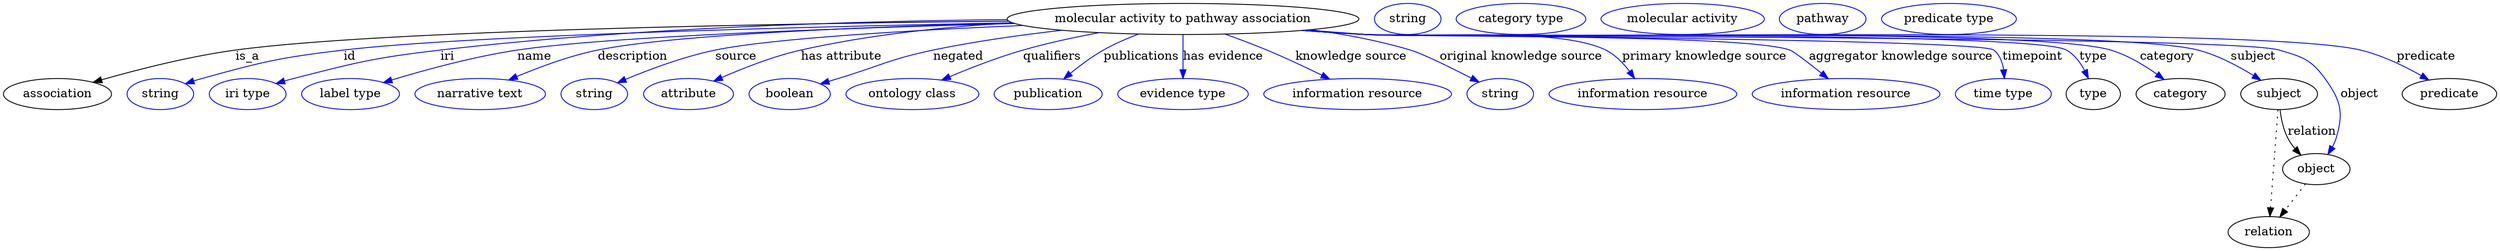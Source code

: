 digraph {
	graph [bb="0,0,2882,283"];
	node [label="\N"];
	"molecular activity to pathway association"	[height=0.5,
		label="molecular activity to pathway association",
		pos="1362.4,265",
		width=5.6509];
	association	[height=0.5,
		pos="62.394,178",
		width=1.7332];
	"molecular activity to pathway association" -> association	[label=is_a,
		lp="282.39,221.5",
		pos="e,103.35,191.59 1160.6,262.51 892.93,259.68 434.8,251.61 268.39,229 214.66,221.7 154.54,206.24 113.18,194.43"];
	id	[color=blue,
		height=0.5,
		label=string,
		pos="181.39,178",
		width=1.0652];
	"molecular activity to pathway association" -> id	[color=blue,
		label=id,
		lp="400.39,221.5",
		pos="e,210.37,190.01 1164.8,260.65 925.73,255.94 537.27,245.96 393.39,229 319.56,220.3 301.06,215.79 229.39,196 226.28,195.14 223.08,\
194.18 219.89,193.17",
		style=solid];
	iri	[color=blue,
		height=0.5,
		label="iri type",
		pos="282.39,178",
		width=1.2277];
	"molecular activity to pathway association" -> iri	[color=blue,
		label=iri,
		lp="512.39,221.5",
		pos="e,315.3,190.21 1158.9,264.39 984.6,262.65 727.23,255.15 504.39,229 428.39,220.08 409.51,215.05 335.39,196 332.02,195.13 328.54,194.17 \
325.05,193.16",
		style=solid];
	name	[color=blue,
		height=0.5,
		label="label type",
		pos="401.39,178",
		width=1.5707];
	"molecular activity to pathway association" -> name	[color=blue,
		label=name,
		lp="613.39,221.5",
		pos="e,439.52,191.46 1167.7,259.78 976.93,254.8 699.85,245.1 593.39,229 543.53,221.46 487.9,206.19 449.41,194.5",
		style=solid];
	description	[color=blue,
		height=0.5,
		label="narrative text",
		pos="551.39,178",
		width=2.0943];
	"molecular activity to pathway association" -> description	[color=blue,
		label=description,
		lp="726.89,221.5",
		pos="e,584.13,194.32 1165.7,260.39 999.44,256.13 774.59,247.17 686.39,229 654.24,222.37 619.53,209.38 593.37,198.3",
		style=solid];
	source	[color=blue,
		height=0.5,
		label=string,
		pos="683.39,178",
		width=1.0652];
	"molecular activity to pathway association" -> source	[color=blue,
		label=source,
		lp="845.39,221.5",
		pos="e,709.97,191.19 1176.7,257.57 1047.5,252.03 887.09,242.74 821.39,229 785.74,221.55 746.88,206.83 719.5,195.28",
		style=solid];
	"has attribute"	[color=blue,
		height=0.5,
		label=attribute,
		pos="791.39,178",
		width=1.4443];
	"molecular activity to pathway association" -> "has attribute"	[color=blue,
		label="has attribute",
		lp="967.39,221.5",
		pos="e,820.34,193.03 1165,260.62 1087.9,256.13 999.29,247.01 920.39,229 888.83,221.8 854.75,208.32 829.54,197.17",
		style=solid];
	negated	[color=blue,
		height=0.5,
		label=boolean,
		pos="908.39,178",
		width=1.2999];
	"molecular activity to pathway association" -> negated	[color=blue,
		label=negated,
		lp="1102.4,221.5",
		pos="e,943.59,189.93 1222.3,251.91 1174.8,246.52 1121.5,239.05 1073.4,229 1023.4,218.56 1012.2,210.87 963.39,196 960.09,194.99 956.68,\
193.95 953.25,192.9",
		style=solid];
	qualifiers	[color=blue,
		height=0.5,
		label="ontology class",
		pos="1049.4,178",
		width=2.1304];
	"molecular activity to pathway association" -> qualifiers	[color=blue,
		label=qualifiers,
		lp="1210.9,221.5",
		pos="e,1083.3,194.24 1265.1,249.09 1236.6,243.78 1205.5,237.08 1177.4,229 1148.5,220.71 1117.1,208.5 1092.7,198.21",
		style=solid];
	publications	[color=blue,
		height=0.5,
		label=publication,
		pos="1206.4,178",
		width=1.7332];
	"molecular activity to pathway association" -> publications	[color=blue,
		label=publications,
		lp="1314.4,221.5",
		pos="e,1224.4,195.45 1311,247.56 1297.4,242.39 1283,236.13 1270.4,229 1257,221.42 1243.3,211.19 1232.1,201.95",
		style=solid];
	"has evidence"	[color=blue,
		height=0.5,
		label="evidence type",
		pos="1362.4,178",
		width=2.0943];
	"molecular activity to pathway association" -> "has evidence"	[color=blue,
		label="has evidence",
		lp="1408.9,221.5",
		pos="e,1362.4,196.18 1362.4,246.8 1362.4,235.16 1362.4,219.55 1362.4,206.24",
		style=solid];
	"knowledge source"	[color=blue,
		height=0.5,
		label="information resource",
		pos="1564.4,178",
		width=3.015];
	"molecular activity to pathway association" -> "knowledge source"	[color=blue,
		label="knowledge source",
		lp="1556.9,221.5",
		pos="e,1532.1,195.37 1411.1,247.48 1426.7,241.92 1443.9,235.48 1459.4,229 1480.7,220.11 1503.9,209.19 1523.1,199.83",
		style=solid];
	"original knowledge source"	[color=blue,
		height=0.5,
		label=string,
		pos="1729.4,178",
		width=1.0652];
	"molecular activity to pathway association" -> "original knowledge source"	[color=blue,
		label="original knowledge source",
		lp="1753.4,221.5",
		pos="e,1704.9,191.91 1510.5,252.59 1548.5,247.42 1588.9,239.91 1625.4,229 1639.4,224.83 1671,209.26 1695.8,196.59",
		style=solid];
	"primary knowledge source"	[color=blue,
		height=0.5,
		label="information resource",
		pos="1894.4,178",
		width=3.015];
	"molecular activity to pathway association" -> "primary knowledge source"	[color=blue,
		label="primary knowledge source",
		lp="1965.4,221.5",
		pos="e,1884.7,196.09 1506.2,252.24 1529.3,250.43 1553,248.62 1575.4,247 1636.7,242.55 1796.4,256.44 1851.4,229 1862.4,223.52 1871.7,213.86 \
1878.8,204.49",
		style=solid];
	"aggregator knowledge source"	[color=blue,
		height=0.5,
		label="information resource",
		pos="2129.4,178",
		width=3.015];
	"molecular activity to pathway association" -> "aggregator knowledge source"	[color=blue,
		label="aggregator knowledge source",
		lp="2192.9,221.5",
		pos="e,2108.8,195.87 1502.7,251.94 1526.9,250.11 1551.9,248.37 1575.4,247 1629.7,243.84 2013.3,247.45 2064.4,229 2068.8,227.43 2085.5,\
214.5 2100.9,202.19",
		style=solid];
	timepoint	[color=blue,
		height=0.5,
		label="time type",
		pos="2311.4,178",
		width=1.5346];
	"molecular activity to pathway association" -> timepoint	[color=blue,
		label=timepoint,
		lp="2345.4,221.5",
		pos="e,2312.6,196.1 1501.2,251.81 1525.9,249.96 1551.4,248.25 1575.4,247 1595.5,245.95 2284.9,241.82 2300.4,229 2307.1,223.45 2310.3,\
214.81 2311.7,206.27",
		style=solid];
	type	[height=0.5,
		pos="2415.4,178",
		width=0.86659];
	"molecular activity to pathway association" -> type	[color=blue,
		label=type,
		lp="2415.4,221.5",
		pos="e,2409.7,196.13 1501,251.78 1525.7,249.93 1551.3,248.23 1575.4,247 1620.3,244.71 2345.4,251.3 2384.4,229 2393.6,223.74 2400.5,214.51 \
2405.3,205.4",
		style=solid];
	category	[height=0.5,
		pos="2516.4,178",
		width=1.4263];
	"molecular activity to pathway association" -> category	[color=blue,
		label=category,
		lp="2500.9,221.5",
		pos="e,2497.2,194.98 1500.7,251.78 1525.5,249.92 1551.2,248.22 1575.4,247 1670.9,242.2 2343.7,256.05 2435.4,229 2454.7,223.29 2474,211.66 \
2489,201.05",
		style=solid];
	subject	[height=0.5,
		pos="2630.4,178",
		width=1.2277];
	"molecular activity to pathway association" -> subject	[color=blue,
		label=subject,
		lp="2600.4,221.5",
		pos="e,2609.2,194.04 1500.4,251.75 1525.3,249.89 1551.1,248.19 1575.4,247 1682.1,241.75 2433,255.81 2536.4,229 2559.2,223.07 2582.7,210.61 \
2600.5,199.61",
		style=solid];
	object	[height=0.5,
		pos="2673.4,91",
		width=1.0832];
	"molecular activity to pathway association" -> object	[color=blue,
		label=object,
		lp="2723.4,178",
		pos="e,2686.8,108.09 1500.1,251.74 1525.1,249.87 1551,248.18 1575.4,247 1633.9,244.17 2574.2,245.59 2630.4,229 2657,221.15 2667.2,218.5 \
2683.4,196 2701.7,170.69 2705.3,156.9 2696.4,127 2695.4,123.55 2693.9,120.13 2692.1,116.85",
		style=solid];
	predicate	[height=0.5,
		pos="2827.4,178",
		width=1.5165];
	"molecular activity to pathway association" -> predicate	[color=blue,
		label=predicate,
		lp="2800.4,221.5",
		pos="e,2803.6,194.31 1500.1,251.71 1525.1,249.85 1551,248.16 1575.4,247 1702.9,240.92 2600.2,258.58 2724.4,229 2749.3,223.08 2775.1,210.48 \
2794.7,199.42",
		style=solid];
	association_type	[color=blue,
		height=0.5,
		label=string,
		pos="1622.4,265",
		width=1.0652];
	association_category	[color=blue,
		height=0.5,
		label="category type",
		pos="1753.4,265",
		width=2.0762];
	subject -> object	[label=relation,
		lp="2668.4,134.5",
		pos="e,2655.5,107.23 2631.5,159.55 2632.7,149.57 2635.2,137.07 2640.4,127 2642.6,122.68 2645.5,118.52 2648.7,114.66"];
	relation	[height=0.5,
		pos="2618.4,18",
		width=1.2999];
	subject -> relation	[pos="e,2619.7,36.188 2629.1,159.79 2627,132.48 2623,78.994 2620.5,46.38",
		style=dotted];
	"molecular activity to pathway association_subject"	[color=blue,
		height=0.5,
		label="molecular activity",
		pos="1940.4,265",
		width=2.6178];
	object -> relation	[pos="e,2631.2,35.54 2660.9,73.889 2654,64.939 2645.2,53.617 2637.4,43.584",
		style=dotted];
	"molecular activity to pathway association_object"	[color=blue,
		height=0.5,
		label=pathway,
		pos="2102.4,265",
		width=1.3902];
	"molecular activity to pathway association_predicate"	[color=blue,
		height=0.5,
		label="predicate type",
		pos="2248.4,265",
		width=2.1665];
}
